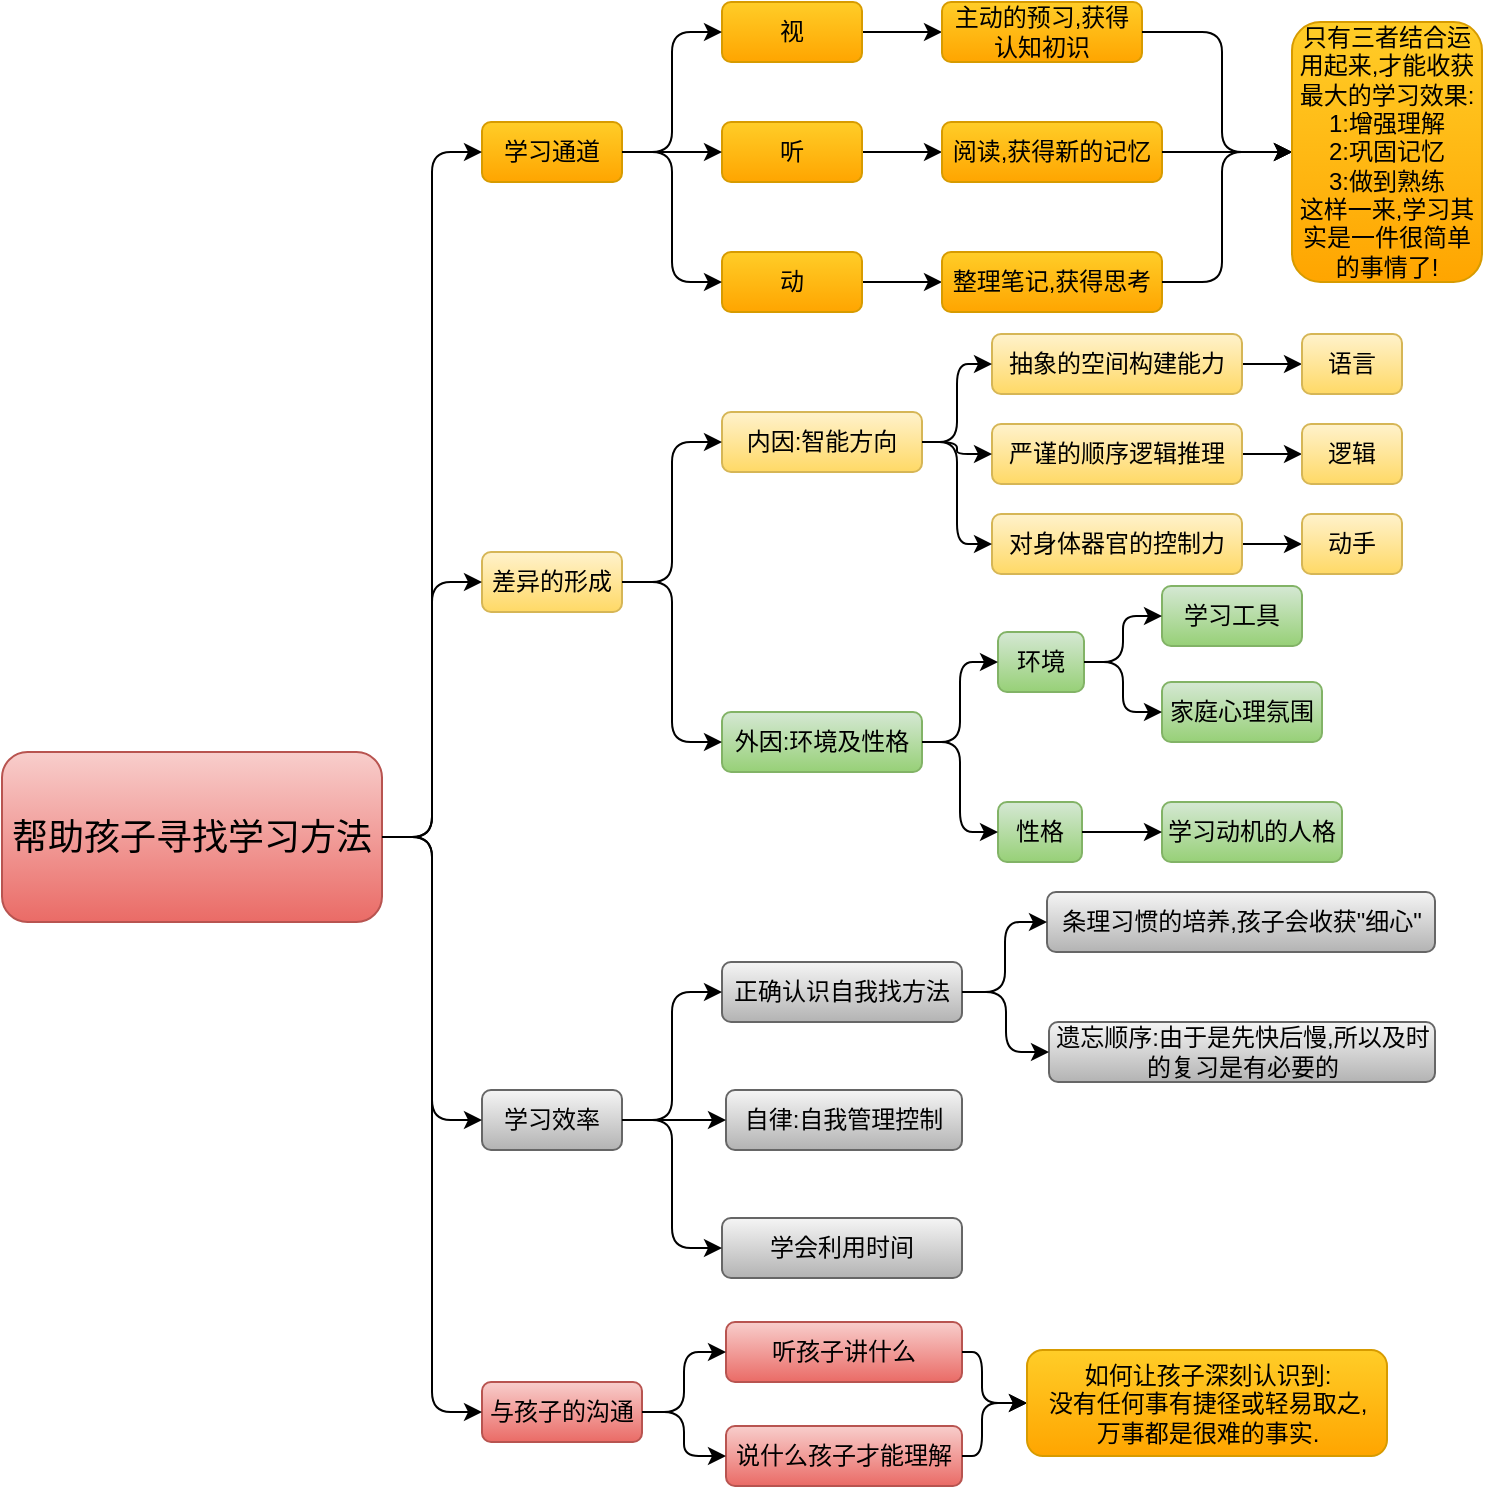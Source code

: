 <mxfile version="12.3.9" type="github" pages="1">
  <diagram id="JtAh7YlJ69pbtDSkBTyl" name="Page-1">
    <mxGraphModel dx="782" dy="501" grid="1" gridSize="10" guides="1" tooltips="1" connect="1" arrows="1" fold="1" page="1" pageScale="1" pageWidth="827" pageHeight="1169" math="0" shadow="0">
      <root>
        <mxCell id="0"/>
        <mxCell id="1" parent="0"/>
        <mxCell id="RIlo6Lyj0Yrd-4PUd2Lp-1" value="&lt;font style=&quot;font-size: 18px&quot;&gt;帮助孩子寻找学习方法&lt;/font&gt;" style="rounded=1;whiteSpace=wrap;html=1;fillColor=#f8cecc;strokeColor=#b85450;gradientColor=#ea6b66;" parent="1" vertex="1">
          <mxGeometry x="30" y="385" width="190" height="85" as="geometry"/>
        </mxCell>
        <mxCell id="RIlo6Lyj0Yrd-4PUd2Lp-4" value="学习通道" style="rounded=1;whiteSpace=wrap;html=1;gradientColor=#ffa500;fillColor=#ffcd28;strokeColor=#d79b00;" parent="1" vertex="1">
          <mxGeometry x="270" y="70" width="70" height="30" as="geometry"/>
        </mxCell>
        <mxCell id="RIlo6Lyj0Yrd-4PUd2Lp-9" value="" style="edgeStyle=orthogonalEdgeStyle;rounded=0;orthogonalLoop=1;jettySize=auto;html=1;" parent="1" source="RIlo6Lyj0Yrd-4PUd2Lp-5" target="RIlo6Lyj0Yrd-4PUd2Lp-8" edge="1">
          <mxGeometry relative="1" as="geometry"/>
        </mxCell>
        <mxCell id="RIlo6Lyj0Yrd-4PUd2Lp-5" value="视" style="rounded=1;whiteSpace=wrap;html=1;gradientColor=#ffa500;fillColor=#ffcd28;strokeColor=#d79b00;" parent="1" vertex="1">
          <mxGeometry x="390" y="10" width="70" height="30" as="geometry"/>
        </mxCell>
        <mxCell id="RIlo6Lyj0Yrd-4PUd2Lp-8" value="主动的预习,获得认知初识" style="rounded=1;whiteSpace=wrap;html=1;gradientColor=#ffa500;fillColor=#ffcd28;strokeColor=#d79b00;" parent="1" vertex="1">
          <mxGeometry x="500" y="10" width="100" height="30" as="geometry"/>
        </mxCell>
        <mxCell id="RIlo6Lyj0Yrd-4PUd2Lp-11" value="" style="edgeStyle=orthogonalEdgeStyle;rounded=0;orthogonalLoop=1;jettySize=auto;html=1;" parent="1" source="RIlo6Lyj0Yrd-4PUd2Lp-6" target="RIlo6Lyj0Yrd-4PUd2Lp-10" edge="1">
          <mxGeometry relative="1" as="geometry"/>
        </mxCell>
        <mxCell id="RIlo6Lyj0Yrd-4PUd2Lp-6" value="听" style="rounded=1;whiteSpace=wrap;html=1;gradientColor=#ffa500;fillColor=#ffcd28;strokeColor=#d79b00;" parent="1" vertex="1">
          <mxGeometry x="390" y="70" width="70" height="30" as="geometry"/>
        </mxCell>
        <mxCell id="RIlo6Lyj0Yrd-4PUd2Lp-10" value="阅读,获得新的记忆" style="rounded=1;whiteSpace=wrap;html=1;gradientColor=#ffa500;fillColor=#ffcd28;strokeColor=#d79b00;" parent="1" vertex="1">
          <mxGeometry x="500" y="70" width="110" height="30" as="geometry"/>
        </mxCell>
        <mxCell id="RIlo6Lyj0Yrd-4PUd2Lp-13" value="" style="edgeStyle=orthogonalEdgeStyle;rounded=0;orthogonalLoop=1;jettySize=auto;html=1;" parent="1" source="RIlo6Lyj0Yrd-4PUd2Lp-7" target="RIlo6Lyj0Yrd-4PUd2Lp-12" edge="1">
          <mxGeometry relative="1" as="geometry"/>
        </mxCell>
        <mxCell id="RIlo6Lyj0Yrd-4PUd2Lp-7" value="动" style="rounded=1;whiteSpace=wrap;html=1;gradientColor=#ffa500;fillColor=#ffcd28;strokeColor=#d79b00;" parent="1" vertex="1">
          <mxGeometry x="390" y="135" width="70" height="30" as="geometry"/>
        </mxCell>
        <mxCell id="RIlo6Lyj0Yrd-4PUd2Lp-12" value="整理笔记,获得思考" style="rounded=1;whiteSpace=wrap;html=1;gradientColor=#ffa500;fillColor=#ffcd28;strokeColor=#d79b00;" parent="1" vertex="1">
          <mxGeometry x="500" y="135" width="110" height="30" as="geometry"/>
        </mxCell>
        <mxCell id="RIlo6Lyj0Yrd-4PUd2Lp-14" value="" style="edgeStyle=elbowEdgeStyle;elbow=horizontal;endArrow=classic;html=1;exitX=1;exitY=0.5;exitDx=0;exitDy=0;entryX=0;entryY=0.5;entryDx=0;entryDy=0;" parent="1" source="RIlo6Lyj0Yrd-4PUd2Lp-4" target="RIlo6Lyj0Yrd-4PUd2Lp-5" edge="1">
          <mxGeometry width="50" height="50" relative="1" as="geometry">
            <mxPoint x="340" y="90" as="sourcePoint"/>
            <mxPoint x="390" y="40" as="targetPoint"/>
          </mxGeometry>
        </mxCell>
        <mxCell id="RIlo6Lyj0Yrd-4PUd2Lp-15" value="" style="edgeStyle=elbowEdgeStyle;elbow=horizontal;endArrow=classic;html=1;exitX=1;exitY=0.5;exitDx=0;exitDy=0;entryX=0;entryY=0.5;entryDx=0;entryDy=0;" parent="1" source="RIlo6Lyj0Yrd-4PUd2Lp-4" target="RIlo6Lyj0Yrd-4PUd2Lp-7" edge="1">
          <mxGeometry width="50" height="50" relative="1" as="geometry">
            <mxPoint x="350" y="95" as="sourcePoint"/>
            <mxPoint x="400" y="35" as="targetPoint"/>
          </mxGeometry>
        </mxCell>
        <mxCell id="RIlo6Lyj0Yrd-4PUd2Lp-16" value="" style="edgeStyle=elbowEdgeStyle;elbow=horizontal;endArrow=classic;html=1;exitX=1;exitY=0.5;exitDx=0;exitDy=0;entryX=0;entryY=0.5;entryDx=0;entryDy=0;" parent="1" source="RIlo6Lyj0Yrd-4PUd2Lp-4" target="RIlo6Lyj0Yrd-4PUd2Lp-6" edge="1">
          <mxGeometry width="50" height="50" relative="1" as="geometry">
            <mxPoint x="360" y="105" as="sourcePoint"/>
            <mxPoint x="410" y="45" as="targetPoint"/>
          </mxGeometry>
        </mxCell>
        <mxCell id="RIlo6Lyj0Yrd-4PUd2Lp-17" value="差异的形成" style="rounded=1;whiteSpace=wrap;html=1;gradientColor=#ffd966;fillColor=#fff2cc;strokeColor=#d6b656;" parent="1" vertex="1">
          <mxGeometry x="270" y="285" width="70" height="30" as="geometry"/>
        </mxCell>
        <mxCell id="RIlo6Lyj0Yrd-4PUd2Lp-18" value="内因:智能方向" style="rounded=1;whiteSpace=wrap;html=1;gradientColor=#ffd966;fillColor=#fff2cc;strokeColor=#d6b656;" parent="1" vertex="1">
          <mxGeometry x="390" y="215" width="100" height="30" as="geometry"/>
        </mxCell>
        <mxCell id="RIlo6Lyj0Yrd-4PUd2Lp-19" value="外因:环境及性格" style="rounded=1;whiteSpace=wrap;html=1;gradientColor=#97d077;fillColor=#d5e8d4;strokeColor=#82b366;" parent="1" vertex="1">
          <mxGeometry x="390" y="365" width="100" height="30" as="geometry"/>
        </mxCell>
        <mxCell id="RIlo6Lyj0Yrd-4PUd2Lp-26" value="" style="edgeStyle=orthogonalEdgeStyle;rounded=0;orthogonalLoop=1;jettySize=auto;html=1;" parent="1" source="RIlo6Lyj0Yrd-4PUd2Lp-20" target="RIlo6Lyj0Yrd-4PUd2Lp-25" edge="1">
          <mxGeometry relative="1" as="geometry"/>
        </mxCell>
        <mxCell id="RIlo6Lyj0Yrd-4PUd2Lp-20" value="抽象的空间构建能力" style="rounded=1;whiteSpace=wrap;html=1;gradientColor=#ffd966;fillColor=#fff2cc;strokeColor=#d6b656;" parent="1" vertex="1">
          <mxGeometry x="525" y="176" width="125" height="30" as="geometry"/>
        </mxCell>
        <mxCell id="RIlo6Lyj0Yrd-4PUd2Lp-25" value="语言" style="rounded=1;whiteSpace=wrap;html=1;gradientColor=#ffd966;fillColor=#fff2cc;strokeColor=#d6b656;" parent="1" vertex="1">
          <mxGeometry x="680" y="176" width="50" height="30" as="geometry"/>
        </mxCell>
        <mxCell id="RIlo6Lyj0Yrd-4PUd2Lp-28" value="" style="edgeStyle=orthogonalEdgeStyle;rounded=0;orthogonalLoop=1;jettySize=auto;html=1;" parent="1" source="RIlo6Lyj0Yrd-4PUd2Lp-23" target="RIlo6Lyj0Yrd-4PUd2Lp-27" edge="1">
          <mxGeometry relative="1" as="geometry"/>
        </mxCell>
        <mxCell id="RIlo6Lyj0Yrd-4PUd2Lp-23" value="严谨的顺序逻辑推理" style="rounded=1;whiteSpace=wrap;html=1;gradientColor=#ffd966;fillColor=#fff2cc;strokeColor=#d6b656;" parent="1" vertex="1">
          <mxGeometry x="525" y="221" width="125" height="30" as="geometry"/>
        </mxCell>
        <mxCell id="RIlo6Lyj0Yrd-4PUd2Lp-27" value="逻辑" style="rounded=1;whiteSpace=wrap;html=1;gradientColor=#ffd966;fillColor=#fff2cc;strokeColor=#d6b656;" parent="1" vertex="1">
          <mxGeometry x="680" y="221" width="50" height="30" as="geometry"/>
        </mxCell>
        <mxCell id="RIlo6Lyj0Yrd-4PUd2Lp-30" value="" style="edgeStyle=orthogonalEdgeStyle;rounded=0;orthogonalLoop=1;jettySize=auto;html=1;" parent="1" source="RIlo6Lyj0Yrd-4PUd2Lp-24" target="RIlo6Lyj0Yrd-4PUd2Lp-29" edge="1">
          <mxGeometry relative="1" as="geometry"/>
        </mxCell>
        <mxCell id="RIlo6Lyj0Yrd-4PUd2Lp-24" value="对身体器官的控制力" style="rounded=1;whiteSpace=wrap;html=1;gradientColor=#ffd966;fillColor=#fff2cc;strokeColor=#d6b656;" parent="1" vertex="1">
          <mxGeometry x="525" y="266" width="125" height="30" as="geometry"/>
        </mxCell>
        <mxCell id="RIlo6Lyj0Yrd-4PUd2Lp-29" value="动手" style="rounded=1;whiteSpace=wrap;html=1;gradientColor=#ffd966;fillColor=#fff2cc;strokeColor=#d6b656;" parent="1" vertex="1">
          <mxGeometry x="680" y="266" width="50" height="30" as="geometry"/>
        </mxCell>
        <mxCell id="RIlo6Lyj0Yrd-4PUd2Lp-31" value="学习效率" style="rounded=1;whiteSpace=wrap;html=1;gradientColor=#b3b3b3;fillColor=#f5f5f5;strokeColor=#666666;" parent="1" vertex="1">
          <mxGeometry x="270" y="554" width="70" height="30" as="geometry"/>
        </mxCell>
        <mxCell id="RIlo6Lyj0Yrd-4PUd2Lp-32" value="环境" style="rounded=1;whiteSpace=wrap;html=1;gradientColor=#97d077;fillColor=#d5e8d4;strokeColor=#82b366;" parent="1" vertex="1">
          <mxGeometry x="528" y="325" width="43" height="30" as="geometry"/>
        </mxCell>
        <mxCell id="RIlo6Lyj0Yrd-4PUd2Lp-33" value="性格" style="rounded=1;whiteSpace=wrap;html=1;gradientColor=#97d077;fillColor=#d5e8d4;strokeColor=#82b366;" parent="1" vertex="1">
          <mxGeometry x="528" y="410" width="42" height="30" as="geometry"/>
        </mxCell>
        <mxCell id="RIlo6Lyj0Yrd-4PUd2Lp-35" value="学习工具" style="rounded=1;whiteSpace=wrap;html=1;gradientColor=#97d077;fillColor=#d5e8d4;strokeColor=#82b366;" parent="1" vertex="1">
          <mxGeometry x="610" y="302" width="70" height="30" as="geometry"/>
        </mxCell>
        <mxCell id="RIlo6Lyj0Yrd-4PUd2Lp-36" value="家庭心理氛围" style="rounded=1;whiteSpace=wrap;html=1;gradientColor=#97d077;fillColor=#d5e8d4;strokeColor=#82b366;" parent="1" vertex="1">
          <mxGeometry x="610" y="350" width="80" height="30" as="geometry"/>
        </mxCell>
        <mxCell id="RIlo6Lyj0Yrd-4PUd2Lp-37" value="学习动机的人格" style="rounded=1;whiteSpace=wrap;html=1;gradientColor=#97d077;fillColor=#d5e8d4;strokeColor=#82b366;" parent="1" vertex="1">
          <mxGeometry x="610" y="410" width="90" height="30" as="geometry"/>
        </mxCell>
        <mxCell id="RIlo6Lyj0Yrd-4PUd2Lp-39" value="" style="edgeStyle=elbowEdgeStyle;elbow=horizontal;endArrow=classic;html=1;exitX=1;exitY=0.5;exitDx=0;exitDy=0;entryX=0;entryY=0.5;entryDx=0;entryDy=0;" parent="1" source="RIlo6Lyj0Yrd-4PUd2Lp-17" target="RIlo6Lyj0Yrd-4PUd2Lp-18" edge="1">
          <mxGeometry width="50" height="50" relative="1" as="geometry">
            <mxPoint x="350" y="95" as="sourcePoint"/>
            <mxPoint x="400" y="35" as="targetPoint"/>
          </mxGeometry>
        </mxCell>
        <mxCell id="RIlo6Lyj0Yrd-4PUd2Lp-40" value="" style="edgeStyle=elbowEdgeStyle;elbow=horizontal;endArrow=classic;html=1;exitX=1;exitY=0.5;exitDx=0;exitDy=0;entryX=0;entryY=0.5;entryDx=0;entryDy=0;" parent="1" source="RIlo6Lyj0Yrd-4PUd2Lp-17" target="RIlo6Lyj0Yrd-4PUd2Lp-19" edge="1">
          <mxGeometry width="50" height="50" relative="1" as="geometry">
            <mxPoint x="360" y="105" as="sourcePoint"/>
            <mxPoint x="410" y="45" as="targetPoint"/>
          </mxGeometry>
        </mxCell>
        <mxCell id="RIlo6Lyj0Yrd-4PUd2Lp-41" value="" style="edgeStyle=elbowEdgeStyle;elbow=horizontal;endArrow=classic;html=1;entryX=0;entryY=0.5;entryDx=0;entryDy=0;exitX=1;exitY=0.5;exitDx=0;exitDy=0;" parent="1" source="RIlo6Lyj0Yrd-4PUd2Lp-18" target="RIlo6Lyj0Yrd-4PUd2Lp-20" edge="1">
          <mxGeometry width="50" height="50" relative="1" as="geometry">
            <mxPoint x="490" y="226" as="sourcePoint"/>
            <mxPoint x="420" y="51" as="targetPoint"/>
          </mxGeometry>
        </mxCell>
        <mxCell id="RIlo6Lyj0Yrd-4PUd2Lp-42" value="" style="edgeStyle=elbowEdgeStyle;elbow=horizontal;endArrow=classic;html=1;entryX=0;entryY=0.5;entryDx=0;entryDy=0;exitX=1;exitY=0.5;exitDx=0;exitDy=0;" parent="1" source="RIlo6Lyj0Yrd-4PUd2Lp-18" target="RIlo6Lyj0Yrd-4PUd2Lp-23" edge="1">
          <mxGeometry width="50" height="50" relative="1" as="geometry">
            <mxPoint x="490" y="226" as="sourcePoint"/>
            <mxPoint x="535" y="201" as="targetPoint"/>
          </mxGeometry>
        </mxCell>
        <mxCell id="RIlo6Lyj0Yrd-4PUd2Lp-43" value="" style="edgeStyle=elbowEdgeStyle;elbow=horizontal;endArrow=classic;html=1;entryX=0;entryY=0.5;entryDx=0;entryDy=0;exitX=1;exitY=0.5;exitDx=0;exitDy=0;" parent="1" source="RIlo6Lyj0Yrd-4PUd2Lp-18" target="RIlo6Lyj0Yrd-4PUd2Lp-24" edge="1">
          <mxGeometry width="50" height="50" relative="1" as="geometry">
            <mxPoint x="490" y="226" as="sourcePoint"/>
            <mxPoint x="545" y="211" as="targetPoint"/>
          </mxGeometry>
        </mxCell>
        <mxCell id="RIlo6Lyj0Yrd-4PUd2Lp-44" value="" style="edgeStyle=elbowEdgeStyle;elbow=horizontal;endArrow=classic;html=1;entryX=0;entryY=0.5;entryDx=0;entryDy=0;exitX=1;exitY=0.5;exitDx=0;exitDy=0;" parent="1" source="RIlo6Lyj0Yrd-4PUd2Lp-19" target="RIlo6Lyj0Yrd-4PUd2Lp-32" edge="1">
          <mxGeometry width="50" height="50" relative="1" as="geometry">
            <mxPoint x="520" y="260" as="sourcePoint"/>
            <mxPoint x="555" y="225" as="targetPoint"/>
          </mxGeometry>
        </mxCell>
        <mxCell id="RIlo6Lyj0Yrd-4PUd2Lp-45" value="" style="edgeStyle=elbowEdgeStyle;elbow=horizontal;endArrow=classic;html=1;entryX=0;entryY=0.5;entryDx=0;entryDy=0;exitX=1;exitY=0.5;exitDx=0;exitDy=0;" parent="1" source="RIlo6Lyj0Yrd-4PUd2Lp-19" target="RIlo6Lyj0Yrd-4PUd2Lp-33" edge="1">
          <mxGeometry width="50" height="50" relative="1" as="geometry">
            <mxPoint x="530" y="270" as="sourcePoint"/>
            <mxPoint x="565" y="235" as="targetPoint"/>
          </mxGeometry>
        </mxCell>
        <mxCell id="RIlo6Lyj0Yrd-4PUd2Lp-46" value="" style="edgeStyle=elbowEdgeStyle;elbow=horizontal;endArrow=classic;html=1;entryX=0;entryY=0.5;entryDx=0;entryDy=0;exitX=1;exitY=0.5;exitDx=0;exitDy=0;gradientColor=#97d077;fillColor=#d5e8d4;strokeColor=#000000;" parent="1" source="RIlo6Lyj0Yrd-4PUd2Lp-32" target="RIlo6Lyj0Yrd-4PUd2Lp-35" edge="1">
          <mxGeometry width="50" height="50" relative="1" as="geometry">
            <mxPoint x="540" y="280" as="sourcePoint"/>
            <mxPoint x="575" y="245" as="targetPoint"/>
          </mxGeometry>
        </mxCell>
        <mxCell id="RIlo6Lyj0Yrd-4PUd2Lp-47" value="" style="edgeStyle=elbowEdgeStyle;elbow=horizontal;endArrow=classic;html=1;entryX=0;entryY=0.5;entryDx=0;entryDy=0;exitX=1;exitY=0.5;exitDx=0;exitDy=0;gradientColor=#97d077;fillColor=#d5e8d4;strokeColor=#000000;" parent="1" source="RIlo6Lyj0Yrd-4PUd2Lp-32" target="RIlo6Lyj0Yrd-4PUd2Lp-36" edge="1">
          <mxGeometry width="50" height="50" relative="1" as="geometry">
            <mxPoint x="550" y="290" as="sourcePoint"/>
            <mxPoint x="585" y="255" as="targetPoint"/>
          </mxGeometry>
        </mxCell>
        <mxCell id="RIlo6Lyj0Yrd-4PUd2Lp-48" value="" style="edgeStyle=elbowEdgeStyle;elbow=horizontal;endArrow=classic;html=1;entryX=0;entryY=0.5;entryDx=0;entryDy=0;exitX=1;exitY=0.5;exitDx=0;exitDy=0;gradientColor=#97d077;fillColor=#d5e8d4;strokeColor=#000000;" parent="1" source="RIlo6Lyj0Yrd-4PUd2Lp-33" target="RIlo6Lyj0Yrd-4PUd2Lp-37" edge="1">
          <mxGeometry width="50" height="50" relative="1" as="geometry">
            <mxPoint x="560" y="300" as="sourcePoint"/>
            <mxPoint x="595" y="265" as="targetPoint"/>
          </mxGeometry>
        </mxCell>
        <mxCell id="RIlo6Lyj0Yrd-4PUd2Lp-49" value="" style="edgeStyle=elbowEdgeStyle;elbow=horizontal;endArrow=classic;html=1;entryX=0;entryY=0.5;entryDx=0;entryDy=0;" parent="1" source="RIlo6Lyj0Yrd-4PUd2Lp-1" target="RIlo6Lyj0Yrd-4PUd2Lp-4" edge="1">
          <mxGeometry width="50" height="50" relative="1" as="geometry">
            <mxPoint x="570" y="310" as="sourcePoint"/>
            <mxPoint x="605" y="275" as="targetPoint"/>
          </mxGeometry>
        </mxCell>
        <mxCell id="RIlo6Lyj0Yrd-4PUd2Lp-50" value="" style="edgeStyle=elbowEdgeStyle;elbow=horizontal;endArrow=classic;html=1;entryX=0;entryY=0.5;entryDx=0;entryDy=0;exitX=1;exitY=0.5;exitDx=0;exitDy=0;" parent="1" source="RIlo6Lyj0Yrd-4PUd2Lp-1" target="RIlo6Lyj0Yrd-4PUd2Lp-17" edge="1">
          <mxGeometry width="50" height="50" relative="1" as="geometry">
            <mxPoint x="230" y="225" as="sourcePoint"/>
            <mxPoint x="280" y="95" as="targetPoint"/>
          </mxGeometry>
        </mxCell>
        <mxCell id="RIlo6Lyj0Yrd-4PUd2Lp-51" value="正确认识自我找方法" style="rounded=1;whiteSpace=wrap;html=1;gradientColor=#b3b3b3;fillColor=#f5f5f5;strokeColor=#666666;" parent="1" vertex="1">
          <mxGeometry x="390" y="490" width="120" height="30" as="geometry"/>
        </mxCell>
        <mxCell id="RIlo6Lyj0Yrd-4PUd2Lp-52" value="自律:自我管理控制" style="rounded=1;whiteSpace=wrap;html=1;gradientColor=#b3b3b3;fillColor=#f5f5f5;strokeColor=#666666;" parent="1" vertex="1">
          <mxGeometry x="392" y="554" width="118" height="30" as="geometry"/>
        </mxCell>
        <mxCell id="RIlo6Lyj0Yrd-4PUd2Lp-53" value="条理习惯的培养,孩子会收获&quot;细心&quot;" style="rounded=1;whiteSpace=wrap;html=1;gradientColor=#b3b3b3;fillColor=#f5f5f5;strokeColor=#666666;" parent="1" vertex="1">
          <mxGeometry x="552.5" y="455" width="194" height="30" as="geometry"/>
        </mxCell>
        <mxCell id="RIlo6Lyj0Yrd-4PUd2Lp-54" value="学会利用时间" style="rounded=1;whiteSpace=wrap;html=1;gradientColor=#b3b3b3;fillColor=#f5f5f5;strokeColor=#666666;" parent="1" vertex="1">
          <mxGeometry x="390" y="618" width="120" height="30" as="geometry"/>
        </mxCell>
        <mxCell id="RIlo6Lyj0Yrd-4PUd2Lp-55" value="遗忘顺序:由于是先快后慢,所以及时的复习是有必要的" style="rounded=1;whiteSpace=wrap;html=1;gradientColor=#b3b3b3;fillColor=#f5f5f5;strokeColor=#666666;" parent="1" vertex="1">
          <mxGeometry x="553.5" y="520" width="193" height="30" as="geometry"/>
        </mxCell>
        <mxCell id="RIlo6Lyj0Yrd-4PUd2Lp-60" value="" style="edgeStyle=elbowEdgeStyle;elbow=horizontal;endArrow=classic;html=1;exitX=1;exitY=0.5;exitDx=0;exitDy=0;entryX=0;entryY=0.5;entryDx=0;entryDy=0;" parent="1" source="RIlo6Lyj0Yrd-4PUd2Lp-31" target="RIlo6Lyj0Yrd-4PUd2Lp-51" edge="1">
          <mxGeometry width="50" height="50" relative="1" as="geometry">
            <mxPoint x="350" y="310" as="sourcePoint"/>
            <mxPoint x="400" y="240" as="targetPoint"/>
          </mxGeometry>
        </mxCell>
        <mxCell id="RIlo6Lyj0Yrd-4PUd2Lp-61" value="" style="edgeStyle=elbowEdgeStyle;elbow=horizontal;endArrow=classic;html=1;exitX=1;exitY=0.5;exitDx=0;exitDy=0;entryX=0;entryY=0.5;entryDx=0;entryDy=0;" parent="1" source="RIlo6Lyj0Yrd-4PUd2Lp-31" target="RIlo6Lyj0Yrd-4PUd2Lp-54" edge="1">
          <mxGeometry width="50" height="50" relative="1" as="geometry">
            <mxPoint x="350" y="579" as="sourcePoint"/>
            <mxPoint x="400" y="515" as="targetPoint"/>
          </mxGeometry>
        </mxCell>
        <mxCell id="RIlo6Lyj0Yrd-4PUd2Lp-62" value="" style="edgeStyle=elbowEdgeStyle;elbow=horizontal;endArrow=classic;html=1;exitX=1;exitY=0.5;exitDx=0;exitDy=0;entryX=0;entryY=0.5;entryDx=0;entryDy=0;" parent="1" source="RIlo6Lyj0Yrd-4PUd2Lp-31" target="RIlo6Lyj0Yrd-4PUd2Lp-52" edge="1">
          <mxGeometry width="50" height="50" relative="1" as="geometry">
            <mxPoint x="360" y="589" as="sourcePoint"/>
            <mxPoint x="410" y="525" as="targetPoint"/>
          </mxGeometry>
        </mxCell>
        <mxCell id="RIlo6Lyj0Yrd-4PUd2Lp-63" value="" style="edgeStyle=elbowEdgeStyle;elbow=horizontal;endArrow=classic;html=1;exitX=1;exitY=0.5;exitDx=0;exitDy=0;entryX=0;entryY=0.5;entryDx=0;entryDy=0;" parent="1" source="RIlo6Lyj0Yrd-4PUd2Lp-51" target="RIlo6Lyj0Yrd-4PUd2Lp-53" edge="1">
          <mxGeometry width="50" height="50" relative="1" as="geometry">
            <mxPoint x="370" y="599" as="sourcePoint"/>
            <mxPoint x="420" y="535" as="targetPoint"/>
          </mxGeometry>
        </mxCell>
        <mxCell id="RIlo6Lyj0Yrd-4PUd2Lp-64" value="" style="edgeStyle=elbowEdgeStyle;elbow=horizontal;endArrow=classic;html=1;exitX=1;exitY=0.5;exitDx=0;exitDy=0;entryX=0;entryY=0.5;entryDx=0;entryDy=0;" parent="1" source="RIlo6Lyj0Yrd-4PUd2Lp-51" target="RIlo6Lyj0Yrd-4PUd2Lp-55" edge="1">
          <mxGeometry width="50" height="50" relative="1" as="geometry">
            <mxPoint x="380" y="609" as="sourcePoint"/>
            <mxPoint x="430" y="545" as="targetPoint"/>
          </mxGeometry>
        </mxCell>
        <mxCell id="RIlo6Lyj0Yrd-4PUd2Lp-65" value="与孩子的沟通" style="rounded=1;whiteSpace=wrap;html=1;gradientColor=#ea6b66;fillColor=#f8cecc;strokeColor=#b85450;" parent="1" vertex="1">
          <mxGeometry x="270" y="700" width="80" height="30" as="geometry"/>
        </mxCell>
        <mxCell id="RIlo6Lyj0Yrd-4PUd2Lp-66" value="听孩子讲什么" style="rounded=1;whiteSpace=wrap;html=1;gradientColor=#ea6b66;fillColor=#f8cecc;strokeColor=#b85450;" parent="1" vertex="1">
          <mxGeometry x="392" y="670" width="118" height="30" as="geometry"/>
        </mxCell>
        <mxCell id="RIlo6Lyj0Yrd-4PUd2Lp-67" value="说什么孩子才能理解" style="rounded=1;whiteSpace=wrap;html=1;gradientColor=#ea6b66;fillColor=#f8cecc;strokeColor=#b85450;" parent="1" vertex="1">
          <mxGeometry x="392" y="722" width="118" height="30" as="geometry"/>
        </mxCell>
        <mxCell id="RIlo6Lyj0Yrd-4PUd2Lp-70" value="" style="edgeStyle=elbowEdgeStyle;elbow=horizontal;endArrow=classic;html=1;exitX=1;exitY=0.5;exitDx=0;exitDy=0;entryX=0;entryY=0.5;entryDx=0;entryDy=0;" parent="1" source="RIlo6Lyj0Yrd-4PUd2Lp-65" target="RIlo6Lyj0Yrd-4PUd2Lp-66" edge="1">
          <mxGeometry width="50" height="50" relative="1" as="geometry">
            <mxPoint x="350" y="579" as="sourcePoint"/>
            <mxPoint x="400" y="515" as="targetPoint"/>
          </mxGeometry>
        </mxCell>
        <mxCell id="RIlo6Lyj0Yrd-4PUd2Lp-71" value="" style="edgeStyle=elbowEdgeStyle;elbow=horizontal;endArrow=classic;html=1;exitX=1;exitY=0.5;exitDx=0;exitDy=0;entryX=0;entryY=0.5;entryDx=0;entryDy=0;" parent="1" source="RIlo6Lyj0Yrd-4PUd2Lp-65" target="RIlo6Lyj0Yrd-4PUd2Lp-67" edge="1">
          <mxGeometry width="50" height="50" relative="1" as="geometry">
            <mxPoint x="360" y="725" as="sourcePoint"/>
            <mxPoint x="402" y="695" as="targetPoint"/>
          </mxGeometry>
        </mxCell>
        <mxCell id="RIlo6Lyj0Yrd-4PUd2Lp-72" value="" style="edgeStyle=elbowEdgeStyle;elbow=horizontal;endArrow=classic;html=1;exitX=1;exitY=0.5;exitDx=0;exitDy=0;entryX=0;entryY=0.5;entryDx=0;entryDy=0;" parent="1" source="RIlo6Lyj0Yrd-4PUd2Lp-1" target="RIlo6Lyj0Yrd-4PUd2Lp-65" edge="1">
          <mxGeometry width="50" height="50" relative="1" as="geometry">
            <mxPoint x="370" y="735" as="sourcePoint"/>
            <mxPoint x="412" y="705" as="targetPoint"/>
          </mxGeometry>
        </mxCell>
        <mxCell id="RIlo6Lyj0Yrd-4PUd2Lp-73" value="" style="edgeStyle=elbowEdgeStyle;elbow=horizontal;endArrow=classic;html=1;exitX=1;exitY=0.5;exitDx=0;exitDy=0;entryX=0;entryY=0.5;entryDx=0;entryDy=0;" parent="1" source="RIlo6Lyj0Yrd-4PUd2Lp-1" target="RIlo6Lyj0Yrd-4PUd2Lp-31" edge="1">
          <mxGeometry width="50" height="50" relative="1" as="geometry">
            <mxPoint x="380" y="745" as="sourcePoint"/>
            <mxPoint x="422" y="715" as="targetPoint"/>
          </mxGeometry>
        </mxCell>
        <mxCell id="RIlo6Lyj0Yrd-4PUd2Lp-74" value="" style="edgeStyle=elbowEdgeStyle;elbow=horizontal;endArrow=classic;html=1;exitX=1;exitY=0.5;exitDx=0;exitDy=0;entryX=0;entryY=0.5;entryDx=0;entryDy=0;" parent="1" source="RIlo6Lyj0Yrd-4PUd2Lp-8" target="RIlo6Lyj0Yrd-4PUd2Lp-77" edge="1">
          <mxGeometry width="50" height="50" relative="1" as="geometry">
            <mxPoint x="690" y="90" as="sourcePoint"/>
            <mxPoint x="670" y="90" as="targetPoint"/>
            <Array as="points">
              <mxPoint x="640" y="120"/>
            </Array>
          </mxGeometry>
        </mxCell>
        <mxCell id="RIlo6Lyj0Yrd-4PUd2Lp-75" value="" style="edgeStyle=elbowEdgeStyle;elbow=horizontal;endArrow=classic;html=1;exitX=1;exitY=0.5;exitDx=0;exitDy=0;entryX=0;entryY=0.5;entryDx=0;entryDy=0;" parent="1" source="RIlo6Lyj0Yrd-4PUd2Lp-12" target="RIlo6Lyj0Yrd-4PUd2Lp-77" edge="1">
          <mxGeometry width="50" height="50" relative="1" as="geometry">
            <mxPoint x="680" y="90" as="sourcePoint"/>
            <mxPoint x="670" y="90" as="targetPoint"/>
            <Array as="points">
              <mxPoint x="640" y="110"/>
            </Array>
          </mxGeometry>
        </mxCell>
        <mxCell id="RIlo6Lyj0Yrd-4PUd2Lp-76" value="" style="edgeStyle=elbowEdgeStyle;elbow=horizontal;endArrow=classic;html=1;exitX=1;exitY=0.5;exitDx=0;exitDy=0;entryX=0;entryY=0.5;entryDx=0;entryDy=0;" parent="1" source="RIlo6Lyj0Yrd-4PUd2Lp-10" target="RIlo6Lyj0Yrd-4PUd2Lp-77" edge="1">
          <mxGeometry width="50" height="50" relative="1" as="geometry">
            <mxPoint x="710" y="110" as="sourcePoint"/>
            <mxPoint x="670" y="90" as="targetPoint"/>
          </mxGeometry>
        </mxCell>
        <mxCell id="RIlo6Lyj0Yrd-4PUd2Lp-77" value="只有三者结合运用起来,才能收获最大的学习效果:&lt;br&gt;1:增强理解&lt;br&gt;2:巩固记忆&lt;br&gt;3:做到熟练&lt;br&gt;这样一来,学习其实是一件很简单的事情了!" style="rounded=1;whiteSpace=wrap;html=1;gradientColor=#ffa500;fillColor=#ffcd28;strokeColor=#d79b00;" parent="1" vertex="1">
          <mxGeometry x="675" y="20" width="95" height="130" as="geometry"/>
        </mxCell>
        <mxCell id="RIlo6Lyj0Yrd-4PUd2Lp-81" value="" style="edgeStyle=elbowEdgeStyle;elbow=horizontal;endArrow=classic;html=1;strokeColor=#000000;exitX=1;exitY=0.5;exitDx=0;exitDy=0;entryX=0;entryY=0.5;entryDx=0;entryDy=0;" parent="1" source="RIlo6Lyj0Yrd-4PUd2Lp-66" target="RIlo6Lyj0Yrd-4PUd2Lp-83" edge="1">
          <mxGeometry width="50" height="50" relative="1" as="geometry">
            <mxPoint x="600" y="720" as="sourcePoint"/>
            <mxPoint x="570" y="710" as="targetPoint"/>
            <Array as="points">
              <mxPoint x="520" y="710"/>
              <mxPoint x="540" y="720"/>
            </Array>
          </mxGeometry>
        </mxCell>
        <mxCell id="RIlo6Lyj0Yrd-4PUd2Lp-82" value="" style="edgeStyle=elbowEdgeStyle;elbow=horizontal;endArrow=classic;html=1;strokeColor=#000000;exitX=1;exitY=0.5;exitDx=0;exitDy=0;entryX=0;entryY=0.5;entryDx=0;entryDy=0;" parent="1" source="RIlo6Lyj0Yrd-4PUd2Lp-67" target="RIlo6Lyj0Yrd-4PUd2Lp-83" edge="1">
          <mxGeometry width="50" height="50" relative="1" as="geometry">
            <mxPoint x="520" y="695" as="sourcePoint"/>
            <mxPoint x="570" y="710" as="targetPoint"/>
            <Array as="points">
              <mxPoint x="520" y="730"/>
              <mxPoint x="530" y="720"/>
              <mxPoint x="540" y="730"/>
              <mxPoint x="550" y="720"/>
              <mxPoint x="540" y="650"/>
              <mxPoint x="540" y="710"/>
            </Array>
          </mxGeometry>
        </mxCell>
        <mxCell id="RIlo6Lyj0Yrd-4PUd2Lp-83" value="如何让孩子深刻认识到:&lt;br&gt;没有任何事有捷径或轻易取之,&lt;br&gt;万事都是很难的事实." style="rounded=1;whiteSpace=wrap;html=1;gradientColor=#ffa500;fillColor=#ffcd28;strokeColor=#d79b00;" parent="1" vertex="1">
          <mxGeometry x="542.5" y="684" width="180" height="53" as="geometry"/>
        </mxCell>
      </root>
    </mxGraphModel>
  </diagram>
</mxfile>

